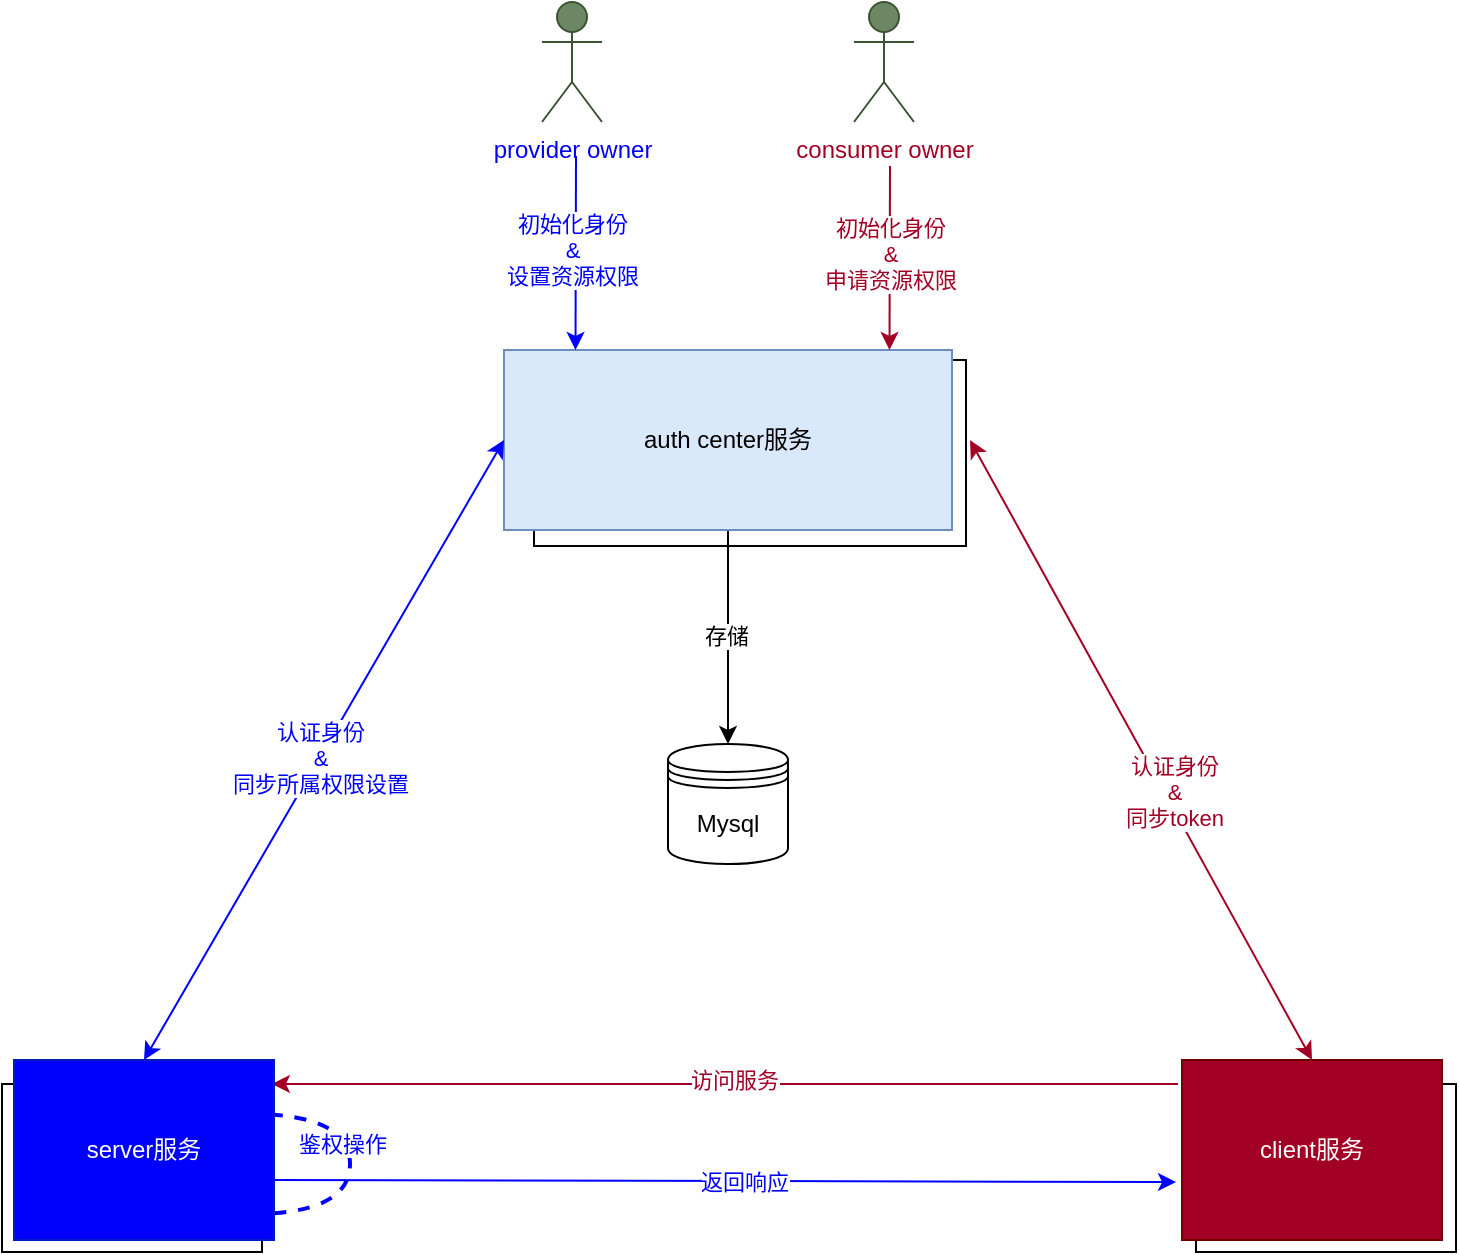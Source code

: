 <mxfile version="15.2.1" type="github">
  <diagram id="Rt_aOJDZjldqN0n_Yfco" name="第 1 页">
    <mxGraphModel dx="1426" dy="749" grid="0" gridSize="10" guides="1" tooltips="1" connect="1" arrows="1" fold="1" page="1" pageScale="1" pageWidth="827" pageHeight="1169" math="0" shadow="0">
      <root>
        <mxCell id="0" />
        <mxCell id="1" parent="0" />
        <mxCell id="FW1CljVprD20GtqrH7NL-65" value="" style="rounded=0;whiteSpace=wrap;html=1;fillColor=#FFFFFF;" vertex="1" parent="1">
          <mxGeometry x="331" y="237" width="216" height="93" as="geometry" />
        </mxCell>
        <mxCell id="FW1CljVprD20GtqrH7NL-64" value="" style="rounded=0;whiteSpace=wrap;html=1;fillColor=#FFFFFF;" vertex="1" parent="1">
          <mxGeometry x="65" y="599" width="130" height="84" as="geometry" />
        </mxCell>
        <mxCell id="FW1CljVprD20GtqrH7NL-63" value="" style="rounded=0;whiteSpace=wrap;html=1;fillColor=#FFFFFF;" vertex="1" parent="1">
          <mxGeometry x="662" y="599" width="130" height="84" as="geometry" />
        </mxCell>
        <mxCell id="FW1CljVprD20GtqrH7NL-94" style="edgeStyle=none;rounded=0;orthogonalLoop=1;jettySize=auto;html=1;entryX=0.5;entryY=0;entryDx=0;entryDy=0;fontColor=#000000;startArrow=none;startFill=0;strokeColor=#000000;strokeWidth=1;" edge="1" parent="1" source="FW1CljVprD20GtqrH7NL-1" target="FW1CljVprD20GtqrH7NL-82">
          <mxGeometry relative="1" as="geometry" />
        </mxCell>
        <mxCell id="FW1CljVprD20GtqrH7NL-95" value="存储" style="edgeLabel;html=1;align=center;verticalAlign=middle;resizable=0;points=[];fontColor=#000000;" vertex="1" connectable="0" parent="FW1CljVprD20GtqrH7NL-94">
          <mxGeometry x="-0.007" y="-1" relative="1" as="geometry">
            <mxPoint as="offset" />
          </mxGeometry>
        </mxCell>
        <mxCell id="FW1CljVprD20GtqrH7NL-1" value="auth center服务" style="rounded=0;whiteSpace=wrap;html=1;fillColor=#dae8fc;strokeColor=#6c8ebf;" vertex="1" parent="1">
          <mxGeometry x="316" y="232" width="224" height="90" as="geometry" />
        </mxCell>
        <mxCell id="FW1CljVprD20GtqrH7NL-10" style="edgeStyle=none;rounded=0;orthogonalLoop=1;jettySize=auto;html=1;entryX=0.992;entryY=0.133;entryDx=0;entryDy=0;entryPerimeter=0;strokeColor=#A20025;" edge="1" parent="1" target="FW1CljVprD20GtqrH7NL-4">
          <mxGeometry relative="1" as="geometry">
            <mxPoint x="653" y="599" as="sourcePoint" />
            <mxPoint x="207" y="596" as="targetPoint" />
            <Array as="points">
              <mxPoint x="463" y="599" />
            </Array>
          </mxGeometry>
        </mxCell>
        <mxCell id="FW1CljVprD20GtqrH7NL-11" value="访问服务" style="edgeLabel;html=1;align=center;verticalAlign=middle;resizable=0;points=[];fontColor=#A20025;" vertex="1" connectable="0" parent="FW1CljVprD20GtqrH7NL-10">
          <mxGeometry x="0.14" relative="1" as="geometry">
            <mxPoint x="36" y="-2" as="offset" />
          </mxGeometry>
        </mxCell>
        <mxCell id="FW1CljVprD20GtqrH7NL-78" style="edgeStyle=none;rounded=0;orthogonalLoop=1;jettySize=auto;html=1;fontColor=#000000;startArrow=classic;startFill=1;strokeColor=#A20025;strokeWidth=1;exitX=0.5;exitY=0;exitDx=0;exitDy=0;" edge="1" parent="1" source="FW1CljVprD20GtqrH7NL-3">
          <mxGeometry relative="1" as="geometry">
            <mxPoint x="549" y="277" as="targetPoint" />
          </mxGeometry>
        </mxCell>
        <mxCell id="FW1CljVprD20GtqrH7NL-79" value="&lt;font color=&quot;#a20025&quot;&gt;认证身份&lt;br&gt;&amp;amp;&lt;br&gt;同步token&lt;br&gt;&lt;/font&gt;" style="edgeLabel;html=1;align=center;verticalAlign=middle;resizable=0;points=[];fontColor=#000000;" vertex="1" connectable="0" parent="FW1CljVprD20GtqrH7NL-78">
          <mxGeometry x="0.084" relative="1" as="geometry">
            <mxPoint x="23" y="34" as="offset" />
          </mxGeometry>
        </mxCell>
        <mxCell id="FW1CljVprD20GtqrH7NL-3" value="client服务" style="rounded=0;whiteSpace=wrap;html=1;fillColor=#a20025;strokeColor=#6F0000;fontColor=#ffffff;" vertex="1" parent="1">
          <mxGeometry x="655" y="587" width="130" height="90" as="geometry" />
        </mxCell>
        <mxCell id="FW1CljVprD20GtqrH7NL-15" style="edgeStyle=none;rounded=0;orthogonalLoop=1;jettySize=auto;html=1;exitX=1;exitY=0.667;exitDx=0;exitDy=0;exitPerimeter=0;strokeColor=#0000FF;" edge="1" parent="1" source="FW1CljVprD20GtqrH7NL-4">
          <mxGeometry relative="1" as="geometry">
            <mxPoint x="207" y="647.5" as="sourcePoint" />
            <mxPoint x="652" y="648" as="targetPoint" />
          </mxGeometry>
        </mxCell>
        <mxCell id="FW1CljVprD20GtqrH7NL-16" value="返回响应" style="edgeLabel;html=1;align=center;verticalAlign=middle;resizable=0;points=[];fontColor=#0000FF;" vertex="1" connectable="0" parent="FW1CljVprD20GtqrH7NL-15">
          <mxGeometry x="-0.215" y="3" relative="1" as="geometry">
            <mxPoint x="58" y="3" as="offset" />
          </mxGeometry>
        </mxCell>
        <mxCell id="FW1CljVprD20GtqrH7NL-18" value="" style="endArrow=none;dashed=1;html=1;strokeWidth=2;edgeStyle=orthogonalEdgeStyle;curved=1;strokeColor=#0000FF;" edge="1" parent="1">
          <mxGeometry width="50" height="50" relative="1" as="geometry">
            <mxPoint x="189" y="664" as="sourcePoint" />
            <mxPoint x="189" y="614" as="targetPoint" />
            <Array as="points">
              <mxPoint x="239" y="664" />
              <mxPoint x="239" y="614" />
            </Array>
          </mxGeometry>
        </mxCell>
        <mxCell id="FW1CljVprD20GtqrH7NL-19" value="鉴权操作" style="edgeLabel;html=1;align=center;verticalAlign=middle;resizable=0;points=[];fontColor=#0000FF;" vertex="1" connectable="0" parent="FW1CljVprD20GtqrH7NL-18">
          <mxGeometry x="0.133" y="4" relative="1" as="geometry">
            <mxPoint as="offset" />
          </mxGeometry>
        </mxCell>
        <mxCell id="FW1CljVprD20GtqrH7NL-4" value="server服务" style="rounded=0;whiteSpace=wrap;html=1;fillColor=#0000FF;strokeColor=#001DBC;fontColor=#ffffff;" vertex="1" parent="1">
          <mxGeometry x="71" y="587" width="130" height="90" as="geometry" />
        </mxCell>
        <mxCell id="FW1CljVprD20GtqrH7NL-67" style="edgeStyle=none;rounded=0;orthogonalLoop=1;jettySize=auto;html=1;entryX=0.25;entryY=0;entryDx=0;entryDy=0;startArrow=none;startFill=0;strokeWidth=1;strokeColor=#0000FF;" edge="1" parent="1">
          <mxGeometry relative="1" as="geometry">
            <mxPoint x="352" y="135" as="sourcePoint" />
            <mxPoint x="351.75" y="232" as="targetPoint" />
          </mxGeometry>
        </mxCell>
        <mxCell id="FW1CljVprD20GtqrH7NL-75" value="&lt;font color=&quot;#0000ff&quot;&gt;初始化身份&lt;br&gt;&amp;amp;&lt;br&gt;设置资源权限&lt;br&gt;&lt;/font&gt;" style="edgeLabel;html=1;align=center;verticalAlign=middle;resizable=0;points=[];fontColor=#000000;" vertex="1" connectable="0" parent="FW1CljVprD20GtqrH7NL-67">
          <mxGeometry x="-0.029" y="-2" relative="1" as="geometry">
            <mxPoint as="offset" />
          </mxGeometry>
        </mxCell>
        <mxCell id="FW1CljVprD20GtqrH7NL-32" value="&lt;font color=&quot;#0000ff&quot;&gt;provider owner&lt;/font&gt;" style="shape=umlActor;verticalLabelPosition=bottom;verticalAlign=top;html=1;outlineConnect=0;fillColor=#6d8764;strokeColor=#3A5431;fontColor=#ffffff;" vertex="1" parent="1">
          <mxGeometry x="335" y="58" width="30" height="60" as="geometry" />
        </mxCell>
        <mxCell id="FW1CljVprD20GtqrH7NL-70" style="edgeStyle=none;rounded=0;orthogonalLoop=1;jettySize=auto;html=1;entryX=0.25;entryY=0;entryDx=0;entryDy=0;startArrow=none;startFill=0;strokeWidth=1;strokeColor=#A20025;" edge="1" parent="1">
          <mxGeometry relative="1" as="geometry">
            <mxPoint x="509" y="140" as="sourcePoint" />
            <mxPoint x="508.75" y="232" as="targetPoint" />
          </mxGeometry>
        </mxCell>
        <mxCell id="FW1CljVprD20GtqrH7NL-76" value="初始化身份&lt;br&gt;&amp;amp;&lt;br&gt;申请资源权限" style="edgeLabel;html=1;align=center;verticalAlign=middle;resizable=0;points=[];fontColor=#A20025;" vertex="1" connectable="0" parent="FW1CljVprD20GtqrH7NL-70">
          <mxGeometry x="-0.059" relative="1" as="geometry">
            <mxPoint as="offset" />
          </mxGeometry>
        </mxCell>
        <mxCell id="FW1CljVprD20GtqrH7NL-71" value="&lt;font color=&quot;#a20025&quot;&gt;consumer owner&lt;/font&gt;" style="shape=umlActor;verticalLabelPosition=bottom;verticalAlign=top;html=1;outlineConnect=0;fillColor=#6d8764;strokeColor=#3A5431;fontColor=#ffffff;" vertex="1" parent="1">
          <mxGeometry x="491" y="58" width="30" height="60" as="geometry" />
        </mxCell>
        <mxCell id="FW1CljVprD20GtqrH7NL-80" value="&lt;font color=&quot;#0000ff&quot;&gt;认证身份&lt;br&gt;&amp;amp;&lt;br&gt;同步所属权限设置&lt;/font&gt;" style="edgeStyle=none;rounded=0;orthogonalLoop=1;jettySize=auto;html=1;exitX=0.5;exitY=0;exitDx=0;exitDy=0;entryX=0;entryY=0.5;entryDx=0;entryDy=0;strokeColor=#0000FF;startArrow=classic;startFill=1;" edge="1" parent="1" source="FW1CljVprD20GtqrH7NL-4" target="FW1CljVprD20GtqrH7NL-1">
          <mxGeometry x="-0.023" relative="1" as="geometry">
            <mxPoint x="75" y="372" as="sourcePoint" />
            <mxPoint x="242" y="281" as="targetPoint" />
            <mxPoint as="offset" />
          </mxGeometry>
        </mxCell>
        <mxCell id="FW1CljVprD20GtqrH7NL-82" value="Mysql" style="shape=datastore;whiteSpace=wrap;html=1;" vertex="1" parent="1">
          <mxGeometry x="398" y="429" width="60" height="60" as="geometry" />
        </mxCell>
      </root>
    </mxGraphModel>
  </diagram>
</mxfile>
